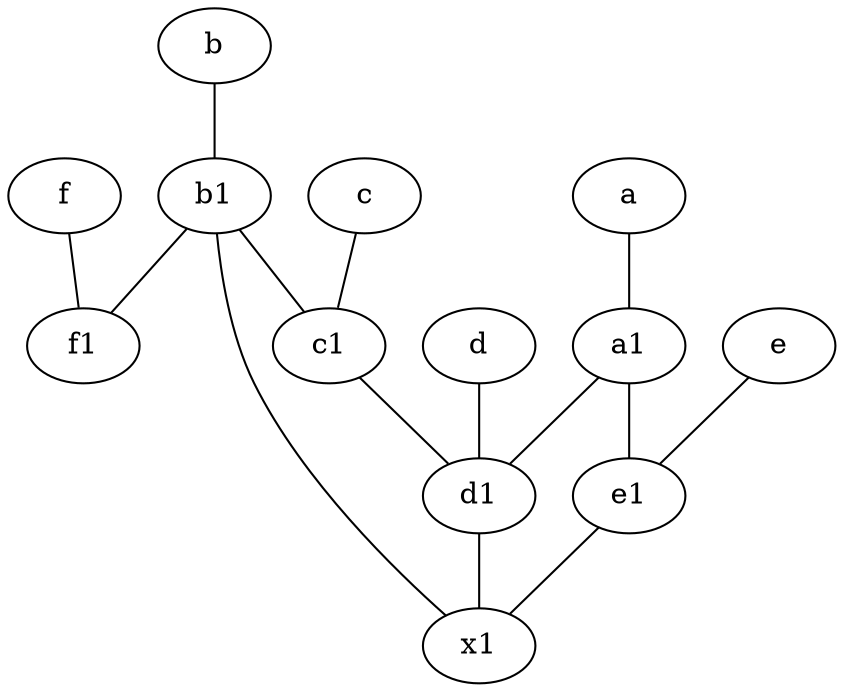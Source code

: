 graph {
	node [labelfontsize=50]
	x1 [labelfontsize=50]
	d1 [labelfontsize=50 pos="3,5!"]
	b1 [labelfontsize=50 pos="9,4!"]
	e1 [labelfontsize=50 pos="7,7!"]
	f [labelfontsize=50 pos="3,9!"]
	c1 [labelfontsize=50 pos="4.5,3!"]
	b [labelfontsize=50 pos="10,4!"]
	a1 [labelfontsize=50 pos="8,3!"]
	e [labelfontsize=50 pos="7,9!"]
	f1 [labelfontsize=50 pos="3,8!"]
	d [labelfontsize=50 pos="2,5!"]
	a [labelfontsize=50 pos="8,2!"]
	c [labelfontsize=50 pos="4.5,2!"]
	d -- d1
	a -- a1
	c -- c1
	f -- f1
	a1 -- e1
	c1 -- d1
	b -- b1
	b1 -- c1
	b1 -- x1
	e1 -- x1
	a1 -- d1
	b1 -- f1
	e -- e1
	d1 -- x1
}
